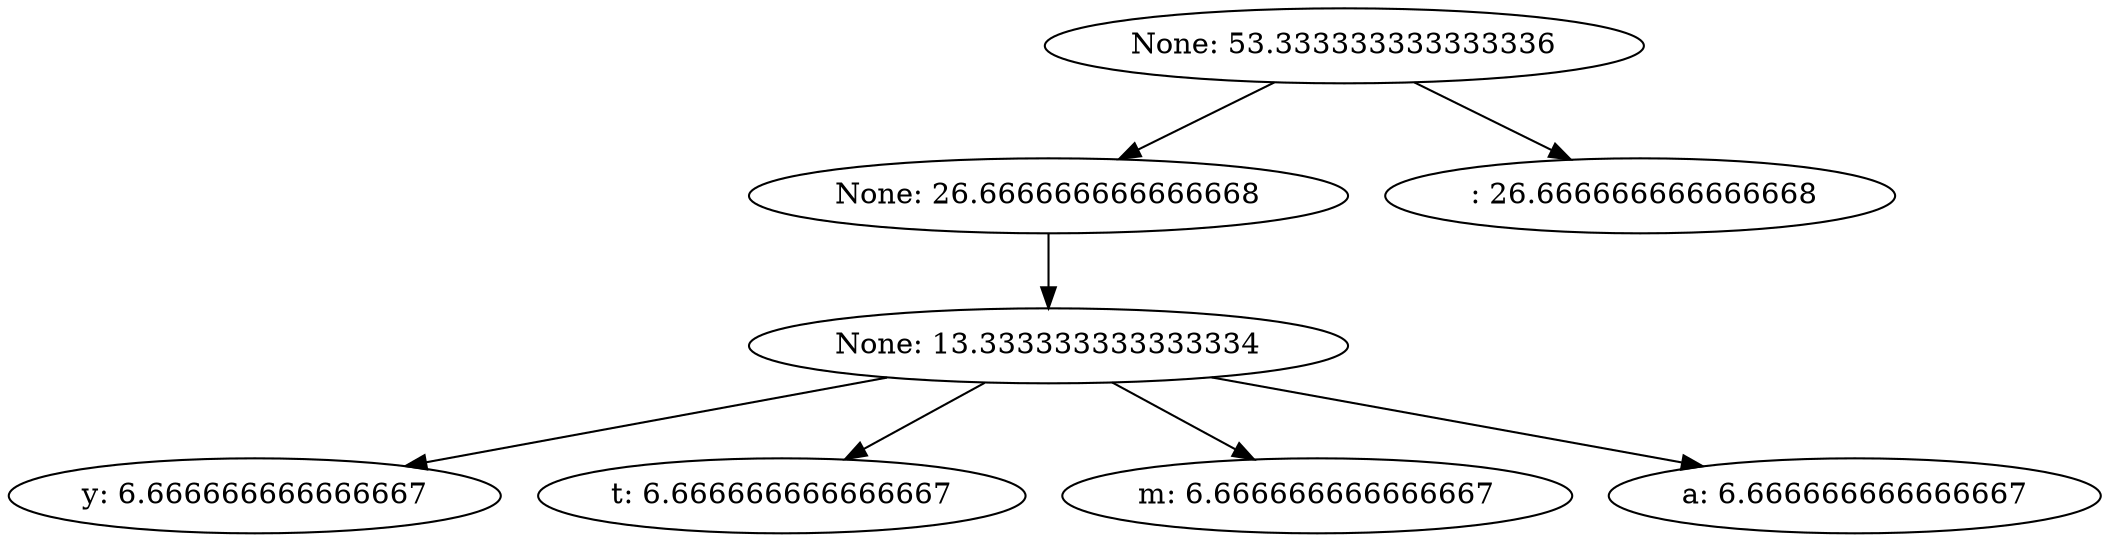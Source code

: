 strict digraph "" {
	"None: 53.333333333333336" -> "None: 26.666666666666668";
	"None: 53.333333333333336" -> " : 26.666666666666668";
	"None: 26.666666666666668" -> "None: 13.333333333333334";
	"None: 13.333333333333334" -> "y: 6.666666666666667";
	"None: 13.333333333333334" -> "t: 6.666666666666667";
	"None: 13.333333333333334" -> "m: 6.666666666666667";
	"None: 13.333333333333334" -> "a: 6.666666666666667";
}
